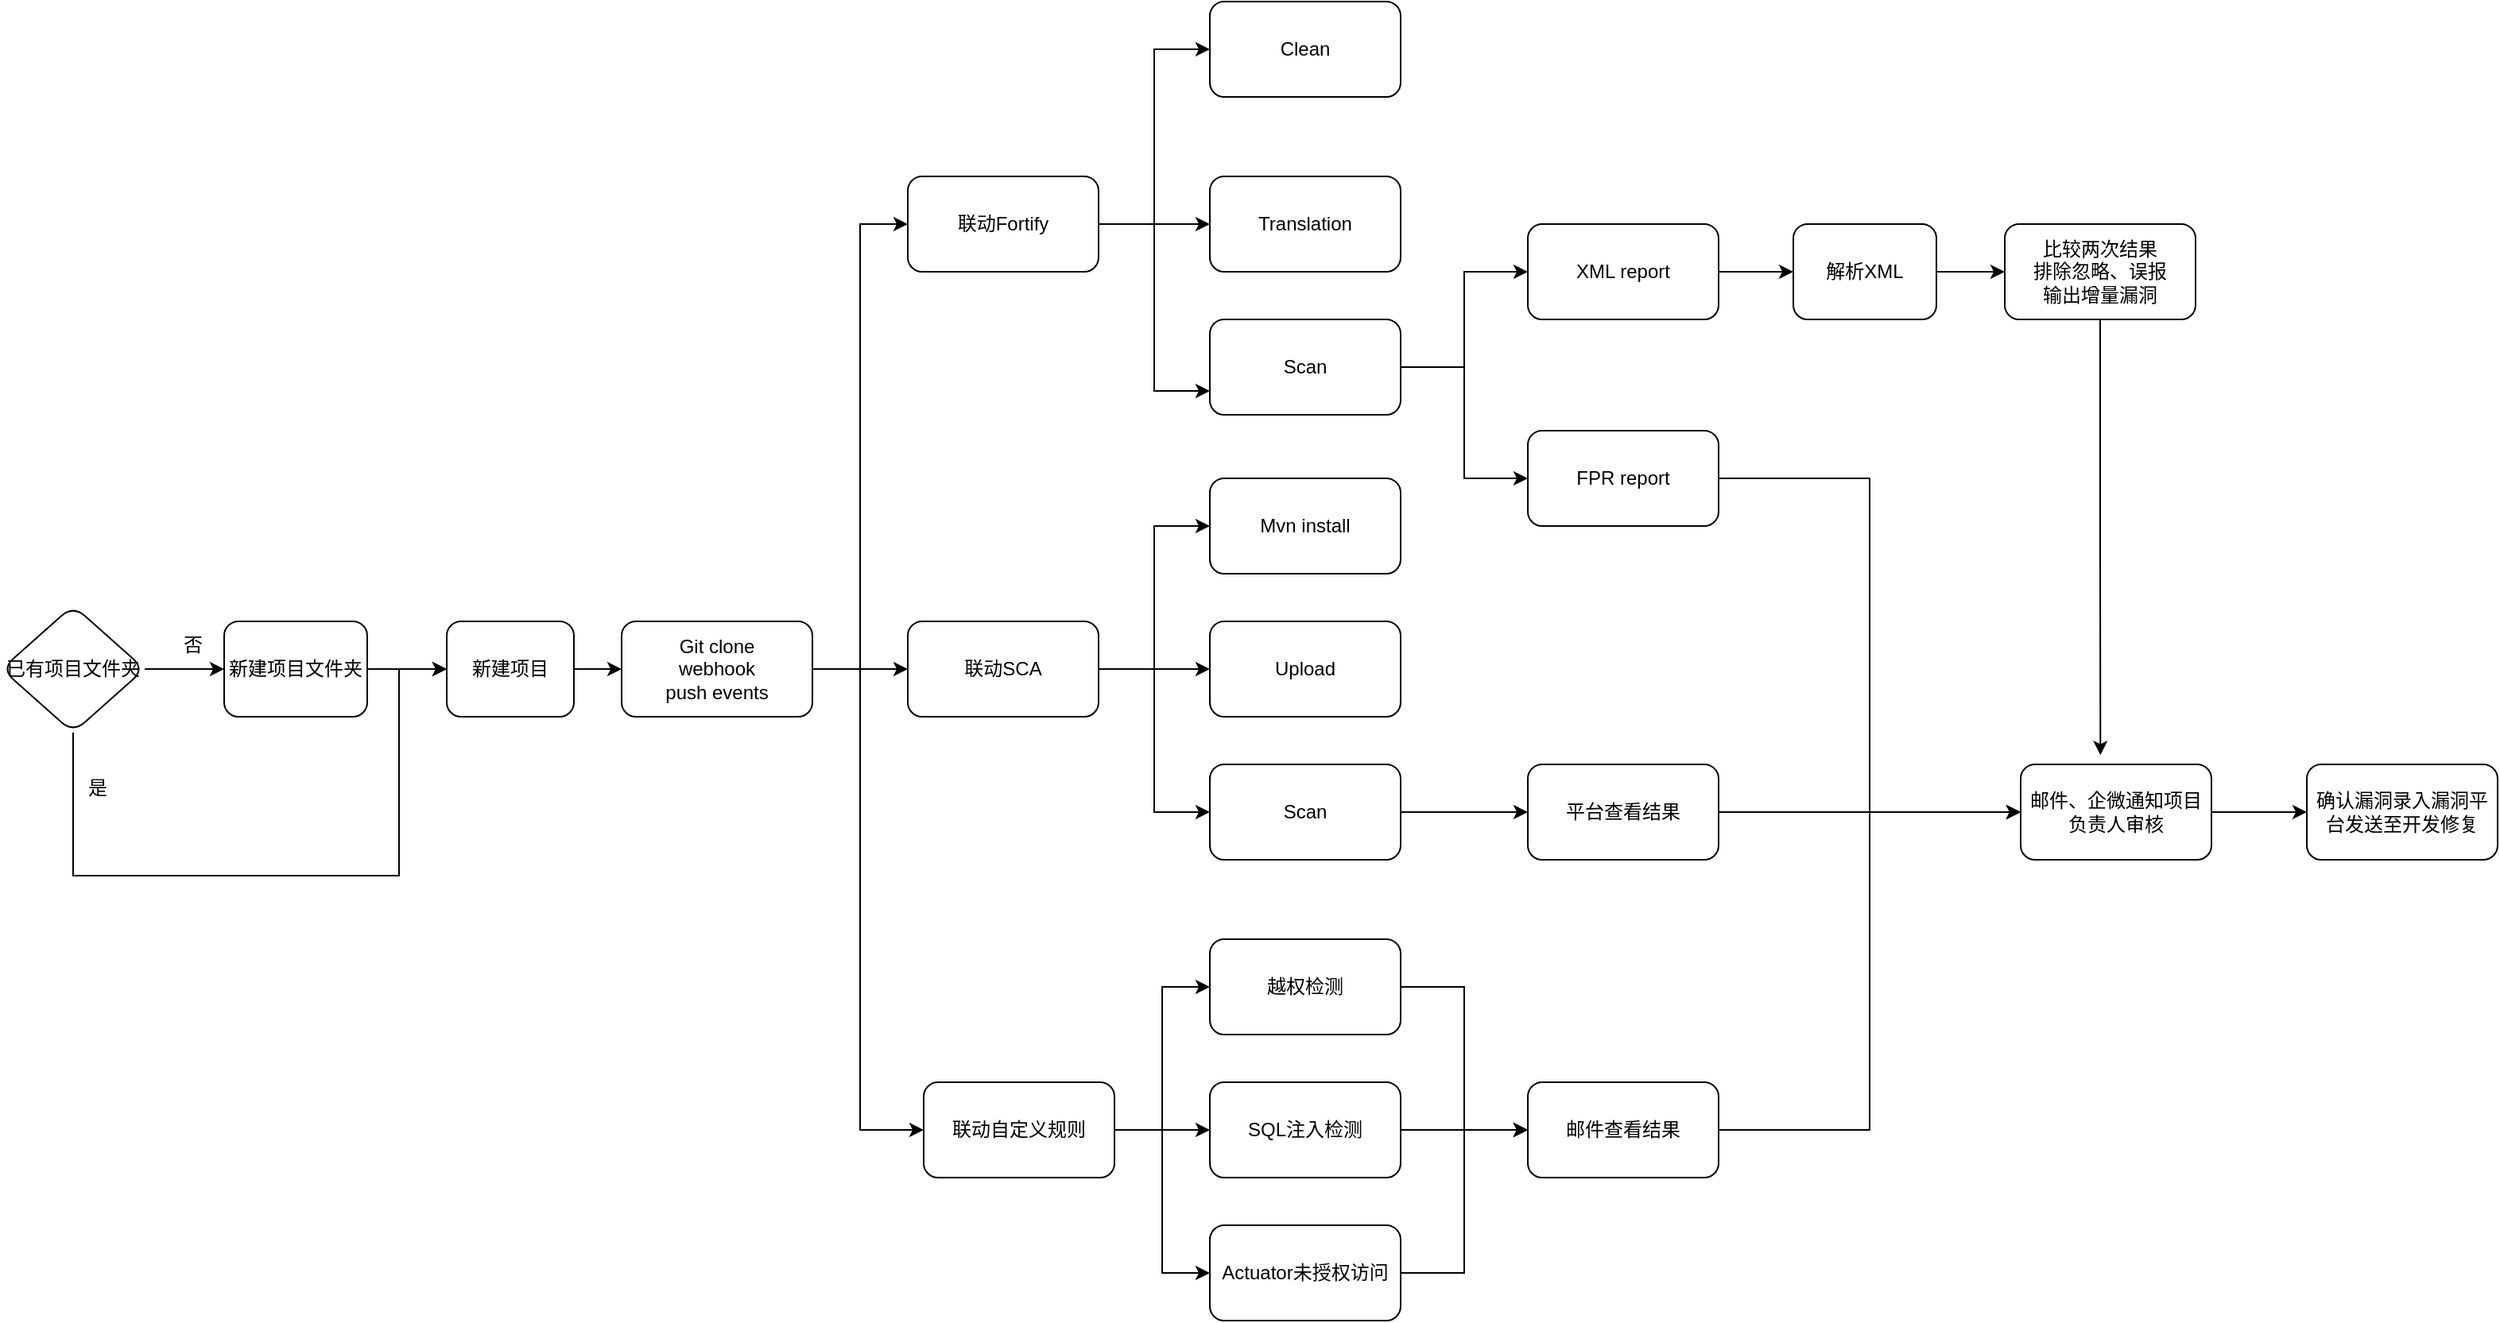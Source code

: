 <mxfile version="21.7.5" type="github">
  <diagram name="第 1 页" id="it9TJO6Uga_pfBJdDB2V">
    <mxGraphModel dx="2389" dy="1999" grid="1" gridSize="10" guides="1" tooltips="1" connect="1" arrows="1" fold="1" page="1" pageScale="1" pageWidth="827" pageHeight="1169" math="0" shadow="0">
      <root>
        <mxCell id="0" />
        <mxCell id="1" parent="0" />
        <mxCell id="ZVxdiT1ZG7eHf5slKZ1F-64" value="" style="edgeStyle=orthogonalEdgeStyle;rounded=0;orthogonalLoop=1;jettySize=auto;html=1;" edge="1" parent="1" source="ZVxdiT1ZG7eHf5slKZ1F-1" target="ZVxdiT1ZG7eHf5slKZ1F-63">
          <mxGeometry relative="1" as="geometry" />
        </mxCell>
        <mxCell id="ZVxdiT1ZG7eHf5slKZ1F-1" value="新建项目文件夹" style="rounded=1;whiteSpace=wrap;html=1;" vertex="1" parent="1">
          <mxGeometry x="-250" y="340" width="90" height="60" as="geometry" />
        </mxCell>
        <mxCell id="ZVxdiT1ZG7eHf5slKZ1F-41" value="" style="edgeStyle=orthogonalEdgeStyle;rounded=0;orthogonalLoop=1;jettySize=auto;html=1;" edge="1" parent="1" source="ZVxdiT1ZG7eHf5slKZ1F-2" target="ZVxdiT1ZG7eHf5slKZ1F-14">
          <mxGeometry relative="1" as="geometry" />
        </mxCell>
        <mxCell id="ZVxdiT1ZG7eHf5slKZ1F-42" style="edgeStyle=orthogonalEdgeStyle;rounded=0;orthogonalLoop=1;jettySize=auto;html=1;entryX=0;entryY=0.5;entryDx=0;entryDy=0;" edge="1" parent="1" source="ZVxdiT1ZG7eHf5slKZ1F-2" target="ZVxdiT1ZG7eHf5slKZ1F-13">
          <mxGeometry relative="1" as="geometry" />
        </mxCell>
        <mxCell id="ZVxdiT1ZG7eHf5slKZ1F-43" style="edgeStyle=orthogonalEdgeStyle;rounded=0;orthogonalLoop=1;jettySize=auto;html=1;entryX=0;entryY=0.75;entryDx=0;entryDy=0;" edge="1" parent="1" source="ZVxdiT1ZG7eHf5slKZ1F-2" target="ZVxdiT1ZG7eHf5slKZ1F-15">
          <mxGeometry relative="1" as="geometry" />
        </mxCell>
        <mxCell id="ZVxdiT1ZG7eHf5slKZ1F-2" value="联动Fortify" style="whiteSpace=wrap;html=1;rounded=1;" vertex="1" parent="1">
          <mxGeometry x="180" y="60" width="120" height="60" as="geometry" />
        </mxCell>
        <mxCell id="ZVxdiT1ZG7eHf5slKZ1F-38" value="" style="edgeStyle=orthogonalEdgeStyle;rounded=0;orthogonalLoop=1;jettySize=auto;html=1;" edge="1" parent="1" source="ZVxdiT1ZG7eHf5slKZ1F-4" target="ZVxdiT1ZG7eHf5slKZ1F-17">
          <mxGeometry relative="1" as="geometry" />
        </mxCell>
        <mxCell id="ZVxdiT1ZG7eHf5slKZ1F-44" style="edgeStyle=orthogonalEdgeStyle;rounded=0;orthogonalLoop=1;jettySize=auto;html=1;entryX=0;entryY=0.5;entryDx=0;entryDy=0;" edge="1" parent="1" source="ZVxdiT1ZG7eHf5slKZ1F-4" target="ZVxdiT1ZG7eHf5slKZ1F-18">
          <mxGeometry relative="1" as="geometry" />
        </mxCell>
        <mxCell id="ZVxdiT1ZG7eHf5slKZ1F-45" style="edgeStyle=orthogonalEdgeStyle;rounded=0;orthogonalLoop=1;jettySize=auto;html=1;entryX=0;entryY=0.5;entryDx=0;entryDy=0;" edge="1" parent="1" source="ZVxdiT1ZG7eHf5slKZ1F-4" target="ZVxdiT1ZG7eHf5slKZ1F-25">
          <mxGeometry relative="1" as="geometry" />
        </mxCell>
        <mxCell id="ZVxdiT1ZG7eHf5slKZ1F-4" value="联动SCA" style="whiteSpace=wrap;html=1;rounded=1;" vertex="1" parent="1">
          <mxGeometry x="180" y="340" width="120" height="60" as="geometry" />
        </mxCell>
        <mxCell id="ZVxdiT1ZG7eHf5slKZ1F-47" value="" style="edgeStyle=orthogonalEdgeStyle;rounded=0;orthogonalLoop=1;jettySize=auto;html=1;" edge="1" parent="1" source="ZVxdiT1ZG7eHf5slKZ1F-8" target="ZVxdiT1ZG7eHf5slKZ1F-29">
          <mxGeometry relative="1" as="geometry" />
        </mxCell>
        <mxCell id="ZVxdiT1ZG7eHf5slKZ1F-49" style="edgeStyle=orthogonalEdgeStyle;rounded=0;orthogonalLoop=1;jettySize=auto;html=1;entryX=0;entryY=0.5;entryDx=0;entryDy=0;" edge="1" parent="1" source="ZVxdiT1ZG7eHf5slKZ1F-8" target="ZVxdiT1ZG7eHf5slKZ1F-28">
          <mxGeometry relative="1" as="geometry" />
        </mxCell>
        <mxCell id="ZVxdiT1ZG7eHf5slKZ1F-50" style="edgeStyle=orthogonalEdgeStyle;rounded=0;orthogonalLoop=1;jettySize=auto;html=1;entryX=0;entryY=0.5;entryDx=0;entryDy=0;" edge="1" parent="1" source="ZVxdiT1ZG7eHf5slKZ1F-8" target="ZVxdiT1ZG7eHf5slKZ1F-30">
          <mxGeometry relative="1" as="geometry" />
        </mxCell>
        <mxCell id="ZVxdiT1ZG7eHf5slKZ1F-8" value="联动自定义规则" style="whiteSpace=wrap;html=1;rounded=1;" vertex="1" parent="1">
          <mxGeometry x="190" y="630" width="120" height="60" as="geometry" />
        </mxCell>
        <mxCell id="ZVxdiT1ZG7eHf5slKZ1F-12" value="" style="edgeStyle=orthogonalEdgeStyle;rounded=0;orthogonalLoop=1;jettySize=auto;html=1;" edge="1" parent="1" source="ZVxdiT1ZG7eHf5slKZ1F-10" target="ZVxdiT1ZG7eHf5slKZ1F-11">
          <mxGeometry relative="1" as="geometry" />
        </mxCell>
        <mxCell id="ZVxdiT1ZG7eHf5slKZ1F-10" value="邮件、企微通知项目负责人审核" style="rounded=1;whiteSpace=wrap;html=1;" vertex="1" parent="1">
          <mxGeometry x="880" y="430" width="120" height="60" as="geometry" />
        </mxCell>
        <mxCell id="ZVxdiT1ZG7eHf5slKZ1F-11" value="确认漏洞录入漏洞平台发送至开发修复" style="whiteSpace=wrap;html=1;rounded=1;" vertex="1" parent="1">
          <mxGeometry x="1060" y="430" width="120" height="60" as="geometry" />
        </mxCell>
        <mxCell id="ZVxdiT1ZG7eHf5slKZ1F-13" value="Clean" style="rounded=1;whiteSpace=wrap;html=1;" vertex="1" parent="1">
          <mxGeometry x="370" y="-50" width="120" height="60" as="geometry" />
        </mxCell>
        <mxCell id="ZVxdiT1ZG7eHf5slKZ1F-14" value="Translation" style="rounded=1;whiteSpace=wrap;html=1;" vertex="1" parent="1">
          <mxGeometry x="370" y="60" width="120" height="60" as="geometry" />
        </mxCell>
        <mxCell id="ZVxdiT1ZG7eHf5slKZ1F-21" value="" style="edgeStyle=orthogonalEdgeStyle;rounded=0;orthogonalLoop=1;jettySize=auto;html=1;" edge="1" parent="1" source="ZVxdiT1ZG7eHf5slKZ1F-15" target="ZVxdiT1ZG7eHf5slKZ1F-19">
          <mxGeometry relative="1" as="geometry">
            <Array as="points">
              <mxPoint x="530" y="180" />
              <mxPoint x="530" y="250" />
            </Array>
          </mxGeometry>
        </mxCell>
        <mxCell id="ZVxdiT1ZG7eHf5slKZ1F-23" style="edgeStyle=orthogonalEdgeStyle;rounded=0;orthogonalLoop=1;jettySize=auto;html=1;entryX=0;entryY=0.5;entryDx=0;entryDy=0;" edge="1" parent="1" source="ZVxdiT1ZG7eHf5slKZ1F-15" target="ZVxdiT1ZG7eHf5slKZ1F-22">
          <mxGeometry relative="1" as="geometry" />
        </mxCell>
        <mxCell id="ZVxdiT1ZG7eHf5slKZ1F-15" value="Scan" style="rounded=1;whiteSpace=wrap;html=1;" vertex="1" parent="1">
          <mxGeometry x="370" y="150" width="120" height="60" as="geometry" />
        </mxCell>
        <mxCell id="ZVxdiT1ZG7eHf5slKZ1F-17" value="Upload" style="rounded=1;whiteSpace=wrap;html=1;" vertex="1" parent="1">
          <mxGeometry x="370" y="340" width="120" height="60" as="geometry" />
        </mxCell>
        <mxCell id="ZVxdiT1ZG7eHf5slKZ1F-18" value="Mvn install" style="rounded=1;whiteSpace=wrap;html=1;" vertex="1" parent="1">
          <mxGeometry x="370" y="250" width="120" height="60" as="geometry" />
        </mxCell>
        <mxCell id="ZVxdiT1ZG7eHf5slKZ1F-54" style="edgeStyle=orthogonalEdgeStyle;rounded=0;orthogonalLoop=1;jettySize=auto;html=1;entryX=0;entryY=0.5;entryDx=0;entryDy=0;" edge="1" parent="1" source="ZVxdiT1ZG7eHf5slKZ1F-19" target="ZVxdiT1ZG7eHf5slKZ1F-10">
          <mxGeometry relative="1" as="geometry" />
        </mxCell>
        <mxCell id="ZVxdiT1ZG7eHf5slKZ1F-19" value="FPR report" style="rounded=1;whiteSpace=wrap;html=1;" vertex="1" parent="1">
          <mxGeometry x="570" y="220" width="120" height="60" as="geometry" />
        </mxCell>
        <mxCell id="ZVxdiT1ZG7eHf5slKZ1F-71" value="" style="edgeStyle=orthogonalEdgeStyle;rounded=0;orthogonalLoop=1;jettySize=auto;html=1;" edge="1" parent="1" source="ZVxdiT1ZG7eHf5slKZ1F-22" target="ZVxdiT1ZG7eHf5slKZ1F-69">
          <mxGeometry relative="1" as="geometry" />
        </mxCell>
        <mxCell id="ZVxdiT1ZG7eHf5slKZ1F-22" value="XML report" style="rounded=1;whiteSpace=wrap;html=1;" vertex="1" parent="1">
          <mxGeometry x="570" y="90" width="120" height="60" as="geometry" />
        </mxCell>
        <mxCell id="ZVxdiT1ZG7eHf5slKZ1F-37" value="" style="edgeStyle=orthogonalEdgeStyle;rounded=0;orthogonalLoop=1;jettySize=auto;html=1;" edge="1" parent="1" source="ZVxdiT1ZG7eHf5slKZ1F-24" target="ZVxdiT1ZG7eHf5slKZ1F-4">
          <mxGeometry relative="1" as="geometry" />
        </mxCell>
        <mxCell id="ZVxdiT1ZG7eHf5slKZ1F-39" style="edgeStyle=orthogonalEdgeStyle;rounded=0;orthogonalLoop=1;jettySize=auto;html=1;entryX=0;entryY=0.5;entryDx=0;entryDy=0;" edge="1" parent="1" source="ZVxdiT1ZG7eHf5slKZ1F-24" target="ZVxdiT1ZG7eHf5slKZ1F-2">
          <mxGeometry relative="1" as="geometry" />
        </mxCell>
        <mxCell id="ZVxdiT1ZG7eHf5slKZ1F-48" style="edgeStyle=orthogonalEdgeStyle;rounded=0;orthogonalLoop=1;jettySize=auto;html=1;entryX=0;entryY=0.5;entryDx=0;entryDy=0;" edge="1" parent="1" source="ZVxdiT1ZG7eHf5slKZ1F-24" target="ZVxdiT1ZG7eHf5slKZ1F-8">
          <mxGeometry relative="1" as="geometry">
            <Array as="points">
              <mxPoint x="150" y="370" />
              <mxPoint x="150" y="660" />
            </Array>
          </mxGeometry>
        </mxCell>
        <mxCell id="ZVxdiT1ZG7eHf5slKZ1F-24" value="Git clone&lt;br&gt;webhook &lt;br&gt;push events" style="rounded=1;whiteSpace=wrap;html=1;" vertex="1" parent="1">
          <mxGeometry y="340" width="120" height="60" as="geometry" />
        </mxCell>
        <mxCell id="ZVxdiT1ZG7eHf5slKZ1F-27" value="" style="edgeStyle=orthogonalEdgeStyle;rounded=0;orthogonalLoop=1;jettySize=auto;html=1;" edge="1" parent="1" source="ZVxdiT1ZG7eHf5slKZ1F-25" target="ZVxdiT1ZG7eHf5slKZ1F-26">
          <mxGeometry relative="1" as="geometry" />
        </mxCell>
        <mxCell id="ZVxdiT1ZG7eHf5slKZ1F-25" value="Scan" style="rounded=1;whiteSpace=wrap;html=1;" vertex="1" parent="1">
          <mxGeometry x="370" y="430" width="120" height="60" as="geometry" />
        </mxCell>
        <mxCell id="ZVxdiT1ZG7eHf5slKZ1F-52" style="edgeStyle=orthogonalEdgeStyle;rounded=0;orthogonalLoop=1;jettySize=auto;html=1;entryX=0;entryY=0.5;entryDx=0;entryDy=0;" edge="1" parent="1" source="ZVxdiT1ZG7eHf5slKZ1F-26" target="ZVxdiT1ZG7eHf5slKZ1F-10">
          <mxGeometry relative="1" as="geometry">
            <mxPoint x="810" y="460" as="targetPoint" />
          </mxGeometry>
        </mxCell>
        <mxCell id="ZVxdiT1ZG7eHf5slKZ1F-26" value="平台查看结果" style="whiteSpace=wrap;html=1;rounded=1;" vertex="1" parent="1">
          <mxGeometry x="570" y="430" width="120" height="60" as="geometry" />
        </mxCell>
        <mxCell id="ZVxdiT1ZG7eHf5slKZ1F-35" style="edgeStyle=orthogonalEdgeStyle;rounded=0;orthogonalLoop=1;jettySize=auto;html=1;entryX=0;entryY=0.5;entryDx=0;entryDy=0;" edge="1" parent="1" source="ZVxdiT1ZG7eHf5slKZ1F-28" target="ZVxdiT1ZG7eHf5slKZ1F-31">
          <mxGeometry relative="1" as="geometry" />
        </mxCell>
        <mxCell id="ZVxdiT1ZG7eHf5slKZ1F-28" value="越权检测" style="rounded=1;whiteSpace=wrap;html=1;" vertex="1" parent="1">
          <mxGeometry x="370" y="540" width="120" height="60" as="geometry" />
        </mxCell>
        <mxCell id="ZVxdiT1ZG7eHf5slKZ1F-33" value="" style="edgeStyle=orthogonalEdgeStyle;rounded=0;orthogonalLoop=1;jettySize=auto;html=1;" edge="1" parent="1" source="ZVxdiT1ZG7eHf5slKZ1F-29" target="ZVxdiT1ZG7eHf5slKZ1F-31">
          <mxGeometry relative="1" as="geometry" />
        </mxCell>
        <mxCell id="ZVxdiT1ZG7eHf5slKZ1F-29" value="SQL注入检测" style="rounded=1;whiteSpace=wrap;html=1;" vertex="1" parent="1">
          <mxGeometry x="370" y="630" width="120" height="60" as="geometry" />
        </mxCell>
        <mxCell id="ZVxdiT1ZG7eHf5slKZ1F-34" style="edgeStyle=orthogonalEdgeStyle;rounded=0;orthogonalLoop=1;jettySize=auto;html=1;entryX=0;entryY=0.5;entryDx=0;entryDy=0;" edge="1" parent="1" source="ZVxdiT1ZG7eHf5slKZ1F-30" target="ZVxdiT1ZG7eHf5slKZ1F-31">
          <mxGeometry relative="1" as="geometry" />
        </mxCell>
        <mxCell id="ZVxdiT1ZG7eHf5slKZ1F-30" value="Actuator未授权访问" style="rounded=1;whiteSpace=wrap;html=1;" vertex="1" parent="1">
          <mxGeometry x="370" y="720" width="120" height="60" as="geometry" />
        </mxCell>
        <mxCell id="ZVxdiT1ZG7eHf5slKZ1F-51" style="edgeStyle=orthogonalEdgeStyle;rounded=0;orthogonalLoop=1;jettySize=auto;html=1;entryX=0;entryY=0.5;entryDx=0;entryDy=0;" edge="1" parent="1" source="ZVxdiT1ZG7eHf5slKZ1F-31" target="ZVxdiT1ZG7eHf5slKZ1F-10">
          <mxGeometry relative="1" as="geometry" />
        </mxCell>
        <mxCell id="ZVxdiT1ZG7eHf5slKZ1F-31" value="邮件查看结果" style="whiteSpace=wrap;html=1;rounded=1;" vertex="1" parent="1">
          <mxGeometry x="570" y="630" width="120" height="60" as="geometry" />
        </mxCell>
        <mxCell id="ZVxdiT1ZG7eHf5slKZ1F-59" value="" style="edgeStyle=orthogonalEdgeStyle;rounded=0;orthogonalLoop=1;jettySize=auto;html=1;" edge="1" parent="1" source="ZVxdiT1ZG7eHf5slKZ1F-57" target="ZVxdiT1ZG7eHf5slKZ1F-1">
          <mxGeometry relative="1" as="geometry" />
        </mxCell>
        <mxCell id="ZVxdiT1ZG7eHf5slKZ1F-68" style="edgeStyle=orthogonalEdgeStyle;rounded=0;orthogonalLoop=1;jettySize=auto;html=1;entryX=0;entryY=0.5;entryDx=0;entryDy=0;" edge="1" parent="1" source="ZVxdiT1ZG7eHf5slKZ1F-57" target="ZVxdiT1ZG7eHf5slKZ1F-63">
          <mxGeometry relative="1" as="geometry">
            <mxPoint x="-110" y="420" as="targetPoint" />
            <Array as="points">
              <mxPoint x="-345" y="500" />
              <mxPoint x="-140" y="500" />
              <mxPoint x="-140" y="370" />
            </Array>
          </mxGeometry>
        </mxCell>
        <mxCell id="ZVxdiT1ZG7eHf5slKZ1F-57" value="已有项目文件夹" style="rhombus;whiteSpace=wrap;html=1;rounded=1;" vertex="1" parent="1">
          <mxGeometry x="-390" y="330" width="90" height="80" as="geometry" />
        </mxCell>
        <mxCell id="ZVxdiT1ZG7eHf5slKZ1F-61" value="否" style="text;html=1;align=center;verticalAlign=middle;resizable=0;points=[];autosize=1;strokeColor=none;fillColor=none;" vertex="1" parent="1">
          <mxGeometry x="-290" y="340" width="40" height="30" as="geometry" />
        </mxCell>
        <mxCell id="ZVxdiT1ZG7eHf5slKZ1F-65" value="" style="edgeStyle=orthogonalEdgeStyle;rounded=0;orthogonalLoop=1;jettySize=auto;html=1;" edge="1" parent="1" source="ZVxdiT1ZG7eHf5slKZ1F-63" target="ZVxdiT1ZG7eHf5slKZ1F-24">
          <mxGeometry relative="1" as="geometry" />
        </mxCell>
        <mxCell id="ZVxdiT1ZG7eHf5slKZ1F-63" value="新建项目" style="whiteSpace=wrap;html=1;rounded=1;" vertex="1" parent="1">
          <mxGeometry x="-110" y="340" width="80" height="60" as="geometry" />
        </mxCell>
        <mxCell id="ZVxdiT1ZG7eHf5slKZ1F-67" value="是" style="text;html=1;align=center;verticalAlign=middle;resizable=0;points=[];autosize=1;strokeColor=none;fillColor=none;" vertex="1" parent="1">
          <mxGeometry x="-350" y="430" width="40" height="30" as="geometry" />
        </mxCell>
        <mxCell id="ZVxdiT1ZG7eHf5slKZ1F-72" value="" style="edgeStyle=orthogonalEdgeStyle;rounded=0;orthogonalLoop=1;jettySize=auto;html=1;" edge="1" parent="1" source="ZVxdiT1ZG7eHf5slKZ1F-69" target="ZVxdiT1ZG7eHf5slKZ1F-70">
          <mxGeometry relative="1" as="geometry" />
        </mxCell>
        <mxCell id="ZVxdiT1ZG7eHf5slKZ1F-69" value="解析XML" style="rounded=1;whiteSpace=wrap;html=1;" vertex="1" parent="1">
          <mxGeometry x="737" y="90" width="90" height="60" as="geometry" />
        </mxCell>
        <mxCell id="ZVxdiT1ZG7eHf5slKZ1F-73" style="edgeStyle=orthogonalEdgeStyle;rounded=0;orthogonalLoop=1;jettySize=auto;html=1;entryX=0.418;entryY=-0.097;entryDx=0;entryDy=0;entryPerimeter=0;" edge="1" parent="1" source="ZVxdiT1ZG7eHf5slKZ1F-70" target="ZVxdiT1ZG7eHf5slKZ1F-10">
          <mxGeometry relative="1" as="geometry" />
        </mxCell>
        <mxCell id="ZVxdiT1ZG7eHf5slKZ1F-70" value="比较两次结果&lt;br&gt;排除忽略、误报&lt;br&gt;输出增量漏洞" style="rounded=1;whiteSpace=wrap;html=1;" vertex="1" parent="1">
          <mxGeometry x="870" y="90" width="120" height="60" as="geometry" />
        </mxCell>
      </root>
    </mxGraphModel>
  </diagram>
</mxfile>
